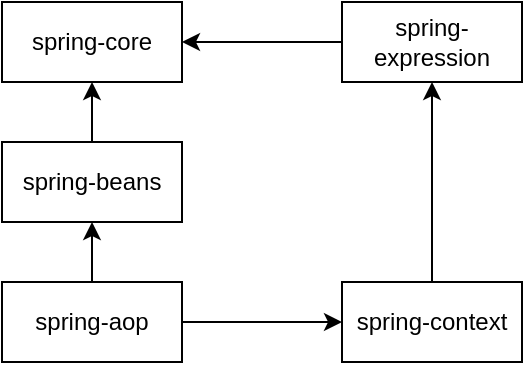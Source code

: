 <mxfile version="14.6.10" type="github">
  <diagram id="2XBkz0j24pzHfjrLxlsG" name="Spring系统架构图">
    <mxGraphModel dx="1422" dy="794" grid="1" gridSize="10" guides="1" tooltips="1" connect="1" arrows="1" fold="1" page="1" pageScale="1" pageWidth="827" pageHeight="1169" math="0" shadow="0">
      <root>
        <mxCell id="0" />
        <mxCell id="1" parent="0" />
        <mxCell id="4bulEZh3BegxQqWOBSuj-1" value="spring-core" style="rounded=0;whiteSpace=wrap;html=1;" vertex="1" parent="1">
          <mxGeometry x="50" y="30" width="90" height="40" as="geometry" />
        </mxCell>
        <mxCell id="4bulEZh3BegxQqWOBSuj-3" style="edgeStyle=orthogonalEdgeStyle;rounded=0;orthogonalLoop=1;jettySize=auto;html=1;exitX=0.5;exitY=0;exitDx=0;exitDy=0;entryX=0.5;entryY=1;entryDx=0;entryDy=0;" edge="1" parent="1" source="4bulEZh3BegxQqWOBSuj-2" target="4bulEZh3BegxQqWOBSuj-1">
          <mxGeometry relative="1" as="geometry" />
        </mxCell>
        <mxCell id="4bulEZh3BegxQqWOBSuj-2" value="spring-beans" style="rounded=0;whiteSpace=wrap;html=1;" vertex="1" parent="1">
          <mxGeometry x="50" y="100" width="90" height="40" as="geometry" />
        </mxCell>
        <mxCell id="3VSSTe3hvWDWiHQXjD09-2" style="edgeStyle=orthogonalEdgeStyle;rounded=0;orthogonalLoop=1;jettySize=auto;html=1;exitX=0.5;exitY=0;exitDx=0;exitDy=0;entryX=0.5;entryY=1;entryDx=0;entryDy=0;" edge="1" parent="1" source="3VSSTe3hvWDWiHQXjD09-1" target="4bulEZh3BegxQqWOBSuj-2">
          <mxGeometry relative="1" as="geometry">
            <mxPoint x="95" y="150" as="targetPoint" />
          </mxGeometry>
        </mxCell>
        <mxCell id="3VSSTe3hvWDWiHQXjD09-4" value="" style="edgeStyle=orthogonalEdgeStyle;rounded=0;orthogonalLoop=1;jettySize=auto;html=1;" edge="1" parent="1" source="3VSSTe3hvWDWiHQXjD09-1" target="3VSSTe3hvWDWiHQXjD09-3">
          <mxGeometry relative="1" as="geometry" />
        </mxCell>
        <mxCell id="3VSSTe3hvWDWiHQXjD09-1" value="spring-aop" style="rounded=0;whiteSpace=wrap;html=1;" vertex="1" parent="1">
          <mxGeometry x="50" y="170" width="90" height="40" as="geometry" />
        </mxCell>
        <mxCell id="3VSSTe3hvWDWiHQXjD09-6" value="" style="edgeStyle=orthogonalEdgeStyle;rounded=0;orthogonalLoop=1;jettySize=auto;html=1;" edge="1" parent="1" source="3VSSTe3hvWDWiHQXjD09-3" target="3VSSTe3hvWDWiHQXjD09-5">
          <mxGeometry relative="1" as="geometry" />
        </mxCell>
        <mxCell id="3VSSTe3hvWDWiHQXjD09-3" value="spring-context" style="rounded=0;whiteSpace=wrap;html=1;" vertex="1" parent="1">
          <mxGeometry x="220" y="170" width="90" height="40" as="geometry" />
        </mxCell>
        <mxCell id="3VSSTe3hvWDWiHQXjD09-7" style="edgeStyle=orthogonalEdgeStyle;rounded=0;orthogonalLoop=1;jettySize=auto;html=1;exitX=0;exitY=0.5;exitDx=0;exitDy=0;entryX=1;entryY=0.5;entryDx=0;entryDy=0;" edge="1" parent="1" source="3VSSTe3hvWDWiHQXjD09-5" target="4bulEZh3BegxQqWOBSuj-1">
          <mxGeometry relative="1" as="geometry" />
        </mxCell>
        <mxCell id="3VSSTe3hvWDWiHQXjD09-5" value="spring-expression" style="rounded=0;whiteSpace=wrap;html=1;" vertex="1" parent="1">
          <mxGeometry x="220" y="30" width="90" height="40" as="geometry" />
        </mxCell>
      </root>
    </mxGraphModel>
  </diagram>
</mxfile>
